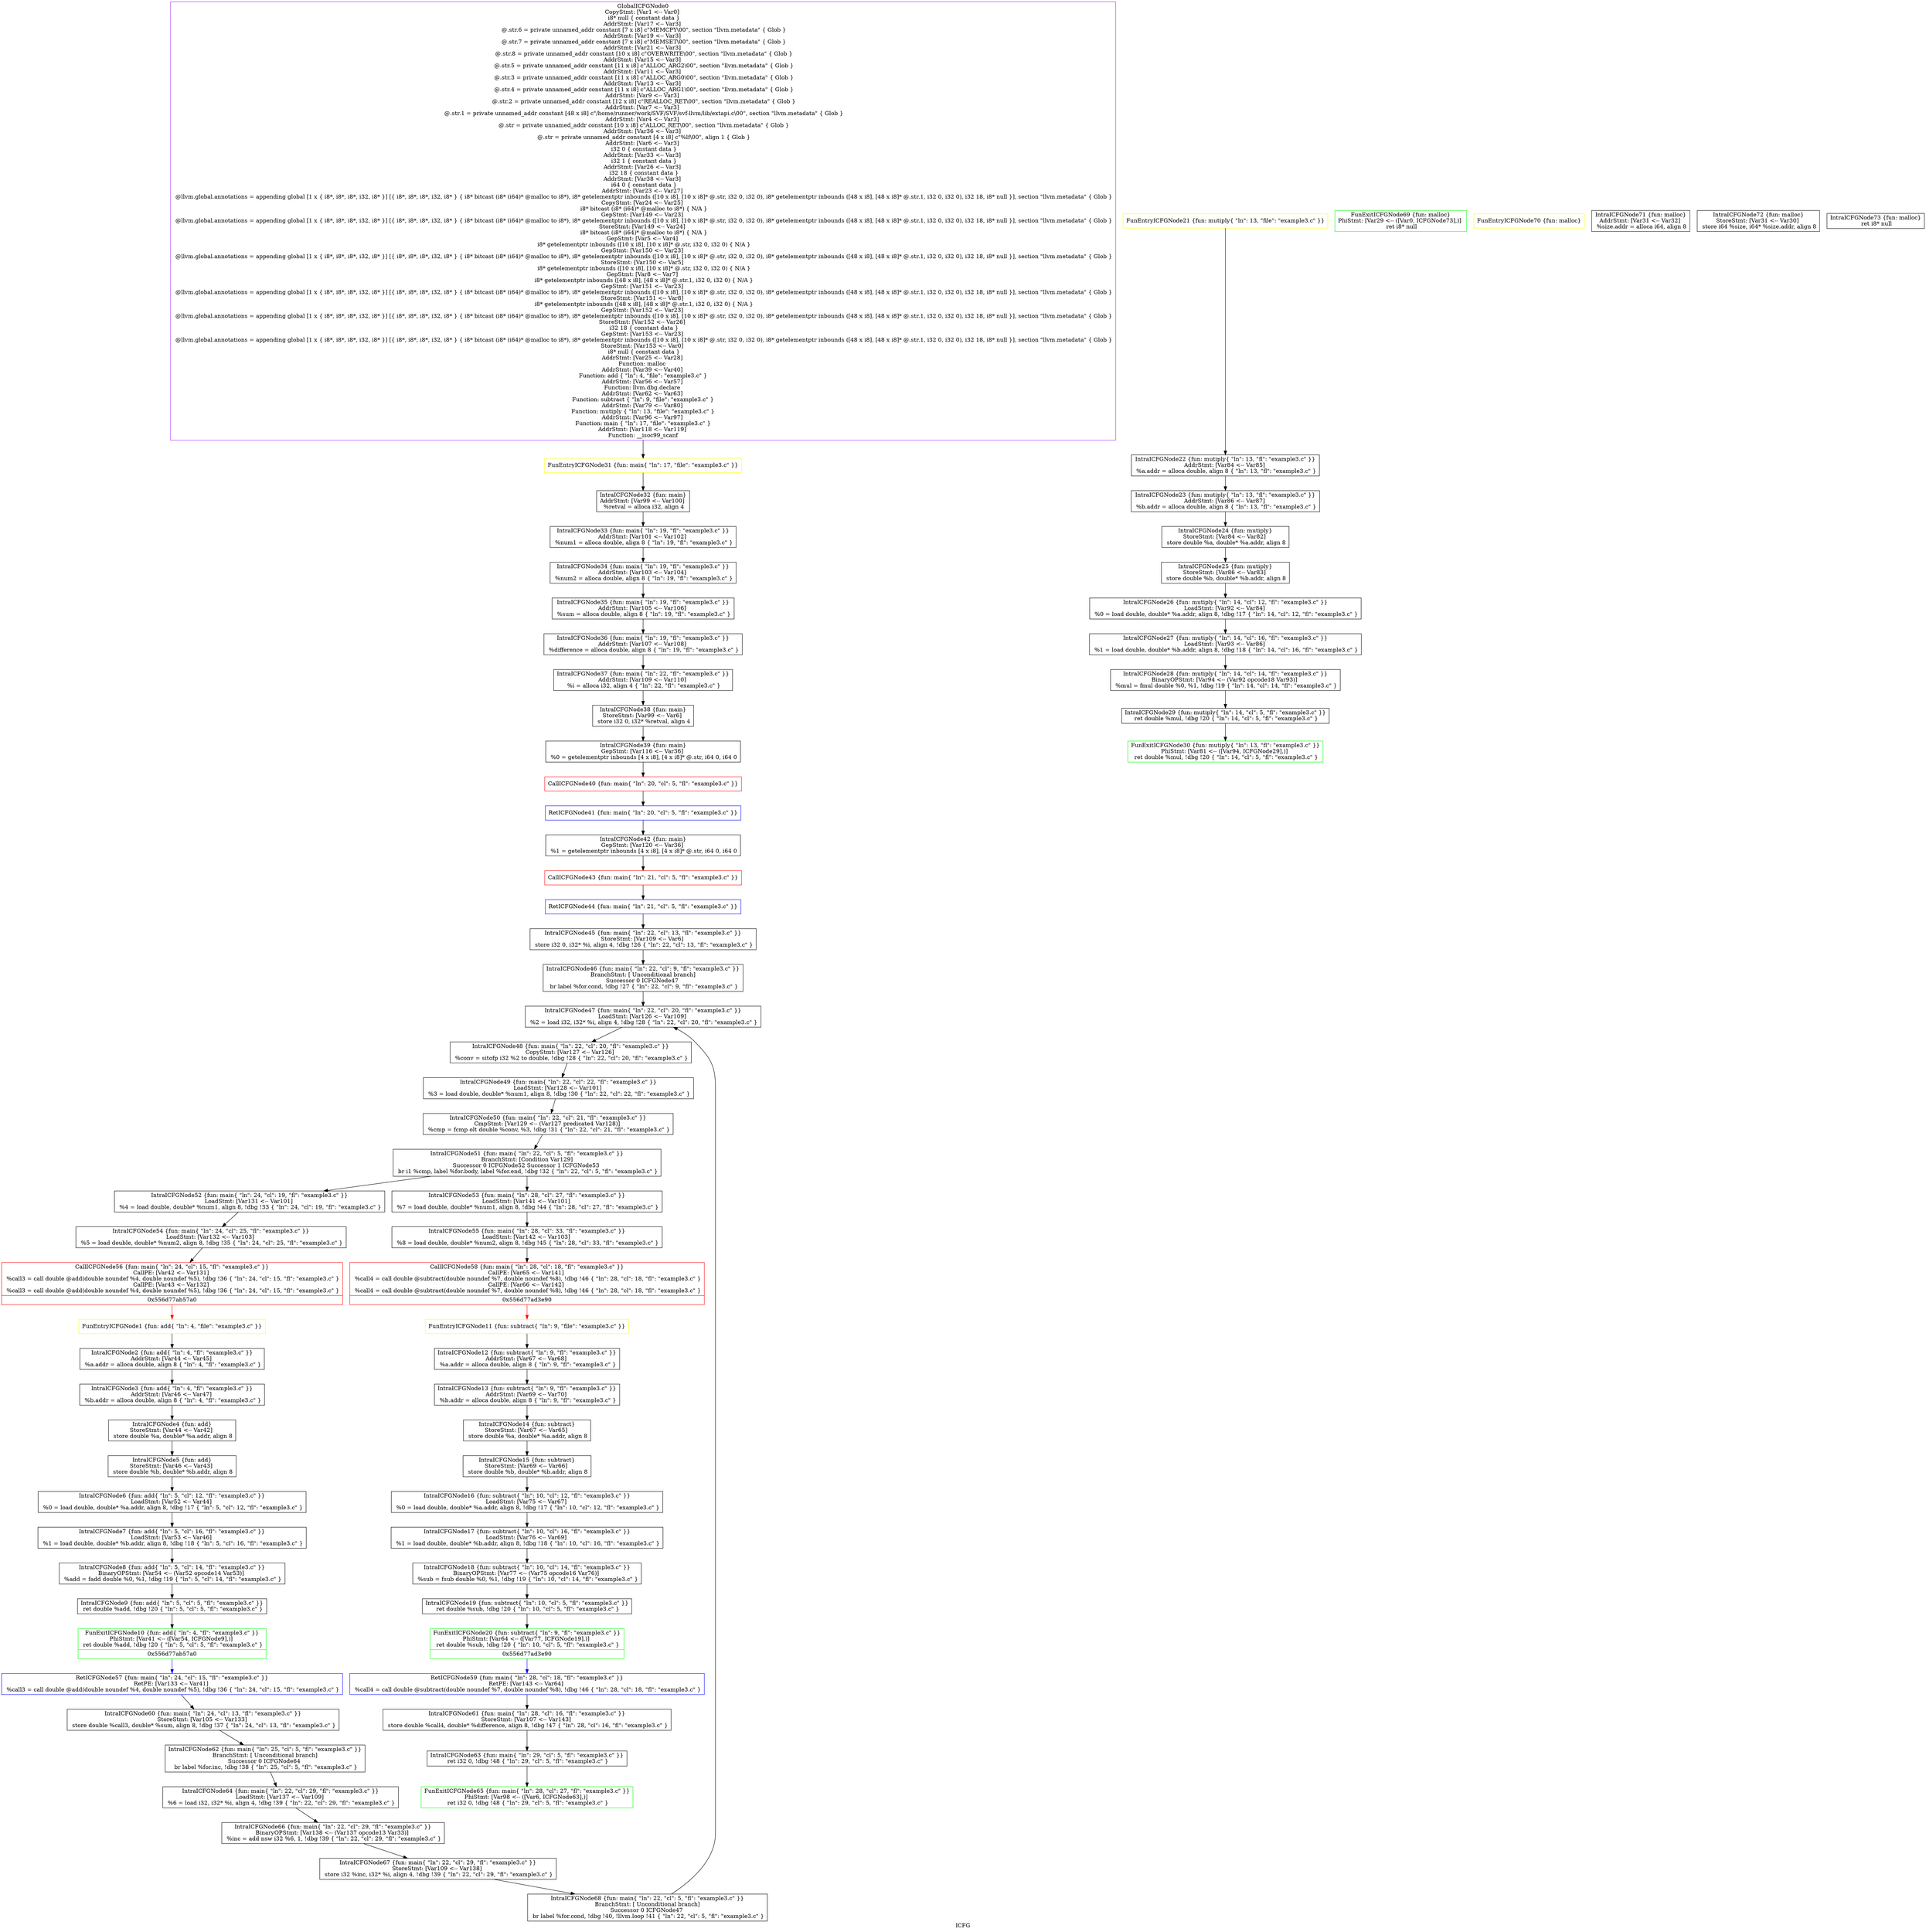 digraph "ICFG" {
	label="ICFG";

	Node0x556d77ae4b50 [shape=record,color=purple,label="{GlobalICFGNode0\nCopyStmt: [Var1 \<-- Var0]  \n i8* null \{ constant data \}\nAddrStmt: [Var17 \<-- Var3]  \n @.str.6 = private unnamed_addr constant [7 x i8] c\"MEMCPY\\00\", section \"llvm.metadata\" \{ Glob  \}\nAddrStmt: [Var19 \<-- Var3]  \n @.str.7 = private unnamed_addr constant [7 x i8] c\"MEMSET\\00\", section \"llvm.metadata\" \{ Glob  \}\nAddrStmt: [Var21 \<-- Var3]  \n @.str.8 = private unnamed_addr constant [10 x i8] c\"OVERWRITE\\00\", section \"llvm.metadata\" \{ Glob  \}\nAddrStmt: [Var15 \<-- Var3]  \n @.str.5 = private unnamed_addr constant [11 x i8] c\"ALLOC_ARG2\\00\", section \"llvm.metadata\" \{ Glob  \}\nAddrStmt: [Var11 \<-- Var3]  \n @.str.3 = private unnamed_addr constant [11 x i8] c\"ALLOC_ARG0\\00\", section \"llvm.metadata\" \{ Glob  \}\nAddrStmt: [Var13 \<-- Var3]  \n @.str.4 = private unnamed_addr constant [11 x i8] c\"ALLOC_ARG1\\00\", section \"llvm.metadata\" \{ Glob  \}\nAddrStmt: [Var9 \<-- Var3]  \n @.str.2 = private unnamed_addr constant [12 x i8] c\"REALLOC_RET\\00\", section \"llvm.metadata\" \{ Glob  \}\nAddrStmt: [Var7 \<-- Var3]  \n @.str.1 = private unnamed_addr constant [48 x i8] c\"/home/runner/work/SVF/SVF/svf-llvm/lib/extapi.c\\00\", section \"llvm.metadata\" \{ Glob  \}\nAddrStmt: [Var4 \<-- Var3]  \n @.str = private unnamed_addr constant [10 x i8] c\"ALLOC_RET\\00\", section \"llvm.metadata\" \{ Glob  \}\nAddrStmt: [Var36 \<-- Var3]  \n @.str = private unnamed_addr constant [4 x i8] c\"%lf\\00\", align 1 \{ Glob  \}\nAddrStmt: [Var6 \<-- Var3]  \n i32 0 \{ constant data \}\nAddrStmt: [Var33 \<-- Var3]  \n i32 1 \{ constant data \}\nAddrStmt: [Var26 \<-- Var3]  \n i32 18 \{ constant data \}\nAddrStmt: [Var38 \<-- Var3]  \n i64 0 \{ constant data \}\nAddrStmt: [Var23 \<-- Var27]  \n @llvm.global.annotations = appending global [1 x \{ i8*, i8*, i8*, i32, i8* \}] [\{ i8*, i8*, i8*, i32, i8* \} \{ i8* bitcast (i8* (i64)* @malloc to i8*), i8* getelementptr inbounds ([10 x i8], [10 x i8]* @.str, i32 0, i32 0), i8* getelementptr inbounds ([48 x i8], [48 x i8]* @.str.1, i32 0, i32 0), i32 18, i8* null \}], section \"llvm.metadata\" \{ Glob  \}\nCopyStmt: [Var24 \<-- Var25]  \n i8* bitcast (i8* (i64)* @malloc to i8*) \{ N/A \}\nGepStmt: [Var149 \<-- Var23]  \n @llvm.global.annotations = appending global [1 x \{ i8*, i8*, i8*, i32, i8* \}] [\{ i8*, i8*, i8*, i32, i8* \} \{ i8* bitcast (i8* (i64)* @malloc to i8*), i8* getelementptr inbounds ([10 x i8], [10 x i8]* @.str, i32 0, i32 0), i8* getelementptr inbounds ([48 x i8], [48 x i8]* @.str.1, i32 0, i32 0), i32 18, i8* null \}], section \"llvm.metadata\" \{ Glob  \}\nStoreStmt: [Var149 \<-- Var24]  \n i8* bitcast (i8* (i64)* @malloc to i8*) \{ N/A \}\nGepStmt: [Var5 \<-- Var4]  \n i8* getelementptr inbounds ([10 x i8], [10 x i8]* @.str, i32 0, i32 0) \{ N/A \}\nGepStmt: [Var150 \<-- Var23]  \n @llvm.global.annotations = appending global [1 x \{ i8*, i8*, i8*, i32, i8* \}] [\{ i8*, i8*, i8*, i32, i8* \} \{ i8* bitcast (i8* (i64)* @malloc to i8*), i8* getelementptr inbounds ([10 x i8], [10 x i8]* @.str, i32 0, i32 0), i8* getelementptr inbounds ([48 x i8], [48 x i8]* @.str.1, i32 0, i32 0), i32 18, i8* null \}], section \"llvm.metadata\" \{ Glob  \}\nStoreStmt: [Var150 \<-- Var5]  \n i8* getelementptr inbounds ([10 x i8], [10 x i8]* @.str, i32 0, i32 0) \{ N/A \}\nGepStmt: [Var8 \<-- Var7]  \n i8* getelementptr inbounds ([48 x i8], [48 x i8]* @.str.1, i32 0, i32 0) \{ N/A \}\nGepStmt: [Var151 \<-- Var23]  \n @llvm.global.annotations = appending global [1 x \{ i8*, i8*, i8*, i32, i8* \}] [\{ i8*, i8*, i8*, i32, i8* \} \{ i8* bitcast (i8* (i64)* @malloc to i8*), i8* getelementptr inbounds ([10 x i8], [10 x i8]* @.str, i32 0, i32 0), i8* getelementptr inbounds ([48 x i8], [48 x i8]* @.str.1, i32 0, i32 0), i32 18, i8* null \}], section \"llvm.metadata\" \{ Glob  \}\nStoreStmt: [Var151 \<-- Var8]  \n i8* getelementptr inbounds ([48 x i8], [48 x i8]* @.str.1, i32 0, i32 0) \{ N/A \}\nGepStmt: [Var152 \<-- Var23]  \n @llvm.global.annotations = appending global [1 x \{ i8*, i8*, i8*, i32, i8* \}] [\{ i8*, i8*, i8*, i32, i8* \} \{ i8* bitcast (i8* (i64)* @malloc to i8*), i8* getelementptr inbounds ([10 x i8], [10 x i8]* @.str, i32 0, i32 0), i8* getelementptr inbounds ([48 x i8], [48 x i8]* @.str.1, i32 0, i32 0), i32 18, i8* null \}], section \"llvm.metadata\" \{ Glob  \}\nStoreStmt: [Var152 \<-- Var26]  \n i32 18 \{ constant data \}\nGepStmt: [Var153 \<-- Var23]  \n @llvm.global.annotations = appending global [1 x \{ i8*, i8*, i8*, i32, i8* \}] [\{ i8*, i8*, i8*, i32, i8* \} \{ i8* bitcast (i8* (i64)* @malloc to i8*), i8* getelementptr inbounds ([10 x i8], [10 x i8]* @.str, i32 0, i32 0), i8* getelementptr inbounds ([48 x i8], [48 x i8]* @.str.1, i32 0, i32 0), i32 18, i8* null \}], section \"llvm.metadata\" \{ Glob  \}\nStoreStmt: [Var153 \<-- Var0]  \n i8* null \{ constant data \}\nAddrStmt: [Var25 \<-- Var28]  \nFunction: malloc \nAddrStmt: [Var39 \<-- Var40]  \nFunction: add \{ \"ln\": 4, \"file\": \"example3.c\" \}\nAddrStmt: [Var56 \<-- Var57]  \nFunction: llvm.dbg.declare \nAddrStmt: [Var62 \<-- Var63]  \nFunction: subtract \{ \"ln\": 9, \"file\": \"example3.c\" \}\nAddrStmt: [Var79 \<-- Var80]  \nFunction: mutiply \{ \"ln\": 13, \"file\": \"example3.c\" \}\nAddrStmt: [Var96 \<-- Var97]  \nFunction: main \{ \"ln\": 17, \"file\": \"example3.c\" \}\nAddrStmt: [Var118 \<-- Var119]  \nFunction: __isoc99_scanf }"];
	Node0x556d77ae4b50 -> Node0x556d77ae2aa0[style=solid];
	Node0x556d77aad410 [shape=record,color=yellow,label="{FunEntryICFGNode1 \{fun: add\{ \"ln\": 4, \"file\": \"example3.c\" \}\}}"];
	Node0x556d77aad410 -> Node0x556d77ae4cc0[style=solid];
	Node0x556d77ae4cc0 [shape=record,color=black,label="{IntraICFGNode2 \{fun: add\{ \"ln\": 4, \"fl\": \"example3.c\" \}\}\nAddrStmt: [Var44 \<-- Var45]  \n   %a.addr = alloca double, align 8 \{ \"ln\": 4, \"fl\": \"example3.c\" \}}"];
	Node0x556d77ae4cc0 -> Node0x556d77ae4fc0[style=solid];
	Node0x556d77ae4fc0 [shape=record,color=black,label="{IntraICFGNode3 \{fun: add\{ \"ln\": 4, \"fl\": \"example3.c\" \}\}\nAddrStmt: [Var46 \<-- Var47]  \n   %b.addr = alloca double, align 8 \{ \"ln\": 4, \"fl\": \"example3.c\" \}}"];
	Node0x556d77ae4fc0 -> Node0x556d77af48f0[style=solid];
	Node0x556d77af48f0 [shape=record,color=black,label="{IntraICFGNode4 \{fun: add\}\nStoreStmt: [Var44 \<-- Var42]  \n   store double %a, double* %a.addr, align 8 }"];
	Node0x556d77af48f0 -> Node0x556d77af4aa0[style=solid];
	Node0x556d77af4aa0 [shape=record,color=black,label="{IntraICFGNode5 \{fun: add\}\nStoreStmt: [Var46 \<-- Var43]  \n   store double %b, double* %b.addr, align 8 }"];
	Node0x556d77af4aa0 -> Node0x556d77af4c80[style=solid];
	Node0x556d77af4c80 [shape=record,color=black,label="{IntraICFGNode6 \{fun: add\{ \"ln\": 5, \"cl\": 12, \"fl\": \"example3.c\" \}\}\nLoadStmt: [Var52 \<-- Var44]  \n   %0 = load double, double* %a.addr, align 8, !dbg !17 \{ \"ln\": 5, \"cl\": 12, \"fl\": \"example3.c\" \}}"];
	Node0x556d77af4c80 -> Node0x556d77af4e60[style=solid];
	Node0x556d77af4e60 [shape=record,color=black,label="{IntraICFGNode7 \{fun: add\{ \"ln\": 5, \"cl\": 16, \"fl\": \"example3.c\" \}\}\nLoadStmt: [Var53 \<-- Var46]  \n   %1 = load double, double* %b.addr, align 8, !dbg !18 \{ \"ln\": 5, \"cl\": 16, \"fl\": \"example3.c\" \}}"];
	Node0x556d77af4e60 -> Node0x556d77ad8370[style=solid];
	Node0x556d77ad8370 [shape=record,color=black,label="{IntraICFGNode8 \{fun: add\{ \"ln\": 5, \"cl\": 14, \"fl\": \"example3.c\" \}\}\nBinaryOPStmt: [Var54 \<-- (Var52 opcode14 Var53)]  \n   %add = fadd double %0, %1, !dbg !19 \{ \"ln\": 5, \"cl\": 14, \"fl\": \"example3.c\" \}}"];
	Node0x556d77ad8370 -> Node0x556d77ad8570[style=solid];
	Node0x556d77ad8570 [shape=record,color=black,label="{IntraICFGNode9 \{fun: add\{ \"ln\": 5, \"cl\": 5, \"fl\": \"example3.c\" \}\}\n   ret double %add, !dbg !20 \{ \"ln\": 5, \"cl\": 5, \"fl\": \"example3.c\" \}}"];
	Node0x556d77ad8570 -> Node0x556d77ad8770[style=solid];
	Node0x556d77ad8770 [shape=record,color=green,label="{FunExitICFGNode10 \{fun: add\{ \"ln\": 4, \"fl\": \"example3.c\" \}\}\nPhiStmt: [Var41 \<-- ([Var54, ICFGNode9],)]  \n   ret double %add, !dbg !20 \{ \"ln\": 5, \"cl\": 5, \"fl\": \"example3.c\" \}|{<s0>0x556d77ab57a0}}"];
	Node0x556d77ad8770:s0 -> Node0x556d77ac0210[style=solid,color=blue];
	Node0x556d77aac5e0 [shape=record,color=yellow,label="{FunEntryICFGNode11 \{fun: subtract\{ \"ln\": 9, \"file\": \"example3.c\" \}\}}"];
	Node0x556d77aac5e0 -> Node0x556d77af50c0[style=solid];
	Node0x556d77af50c0 [shape=record,color=black,label="{IntraICFGNode12 \{fun: subtract\{ \"ln\": 9, \"fl\": \"example3.c\" \}\}\nAddrStmt: [Var67 \<-- Var68]  \n   %a.addr = alloca double, align 8 \{ \"ln\": 9, \"fl\": \"example3.c\" \}}"];
	Node0x556d77af50c0 -> Node0x556d77af52a0[style=solid];
	Node0x556d77af52a0 [shape=record,color=black,label="{IntraICFGNode13 \{fun: subtract\{ \"ln\": 9, \"fl\": \"example3.c\" \}\}\nAddrStmt: [Var69 \<-- Var70]  \n   %b.addr = alloca double, align 8 \{ \"ln\": 9, \"fl\": \"example3.c\" \}}"];
	Node0x556d77af52a0 -> Node0x556d77af5480[style=solid];
	Node0x556d77af5480 [shape=record,color=black,label="{IntraICFGNode14 \{fun: subtract\}\nStoreStmt: [Var67 \<-- Var65]  \n   store double %a, double* %a.addr, align 8 }"];
	Node0x556d77af5480 -> Node0x556d77af5660[style=solid];
	Node0x556d77af5660 [shape=record,color=black,label="{IntraICFGNode15 \{fun: subtract\}\nStoreStmt: [Var69 \<-- Var66]  \n   store double %b, double* %b.addr, align 8 }"];
	Node0x556d77af5660 -> Node0x556d77af58b0[style=solid];
	Node0x556d77af58b0 [shape=record,color=black,label="{IntraICFGNode16 \{fun: subtract\{ \"ln\": 10, \"cl\": 12, \"fl\": \"example3.c\" \}\}\nLoadStmt: [Var75 \<-- Var67]  \n   %0 = load double, double* %a.addr, align 8, !dbg !17 \{ \"ln\": 10, \"cl\": 12, \"fl\": \"example3.c\" \}}"];
	Node0x556d77af58b0 -> Node0x556d77af5a90[style=solid];
	Node0x556d77af5a90 [shape=record,color=black,label="{IntraICFGNode17 \{fun: subtract\{ \"ln\": 10, \"cl\": 16, \"fl\": \"example3.c\" \}\}\nLoadStmt: [Var76 \<-- Var69]  \n   %1 = load double, double* %b.addr, align 8, !dbg !18 \{ \"ln\": 10, \"cl\": 16, \"fl\": \"example3.c\" \}}"];
	Node0x556d77af5a90 -> Node0x556d77af5c70[style=solid];
	Node0x556d77af5c70 [shape=record,color=black,label="{IntraICFGNode18 \{fun: subtract\{ \"ln\": 10, \"cl\": 14, \"fl\": \"example3.c\" \}\}\nBinaryOPStmt: [Var77 \<-- (Var75 opcode16 Var76)]  \n   %sub = fsub double %0, %1, !dbg !19 \{ \"ln\": 10, \"cl\": 14, \"fl\": \"example3.c\" \}}"];
	Node0x556d77af5c70 -> Node0x556d77af5e50[style=solid];
	Node0x556d77af5e50 [shape=record,color=black,label="{IntraICFGNode19 \{fun: subtract\{ \"ln\": 10, \"cl\": 5, \"fl\": \"example3.c\" \}\}\n   ret double %sub, !dbg !20 \{ \"ln\": 10, \"cl\": 5, \"fl\": \"example3.c\" \}}"];
	Node0x556d77af5e50 -> Node0x556d77b131a0[style=solid];
	Node0x556d77b131a0 [shape=record,color=green,label="{FunExitICFGNode20 \{fun: subtract\{ \"ln\": 9, \"fl\": \"example3.c\" \}\}\nPhiStmt: [Var64 \<-- ([Var77, ICFGNode19],)]  \n   ret double %sub, !dbg !20 \{ \"ln\": 10, \"cl\": 5, \"fl\": \"example3.c\" \}|{<s0>0x556d77ad3e90}}"];
	Node0x556d77b131a0:s0 -> Node0x556d77b13ac0[style=solid,color=blue];
	Node0x556d77ae7cc0 [shape=record,color=yellow,label="{FunEntryICFGNode21 \{fun: mutiply\{ \"ln\": 13, \"file\": \"example3.c\" \}\}}"];
	Node0x556d77ae7cc0 -> Node0x556d77b133f0[style=solid];
	Node0x556d77b133f0 [shape=record,color=black,label="{IntraICFGNode22 \{fun: mutiply\{ \"ln\": 13, \"fl\": \"example3.c\" \}\}\nAddrStmt: [Var84 \<-- Var85]  \n   %a.addr = alloca double, align 8 \{ \"ln\": 13, \"fl\": \"example3.c\" \}}"];
	Node0x556d77b133f0 -> Node0x556d77b135d0[style=solid];
	Node0x556d77b135d0 [shape=record,color=black,label="{IntraICFGNode23 \{fun: mutiply\{ \"ln\": 13, \"fl\": \"example3.c\" \}\}\nAddrStmt: [Var86 \<-- Var87]  \n   %b.addr = alloca double, align 8 \{ \"ln\": 13, \"fl\": \"example3.c\" \}}"];
	Node0x556d77b135d0 -> Node0x556d77b137b0[style=solid];
	Node0x556d77b137b0 [shape=record,color=black,label="{IntraICFGNode24 \{fun: mutiply\}\nStoreStmt: [Var84 \<-- Var82]  \n   store double %a, double* %a.addr, align 8 }"];
	Node0x556d77b137b0 -> Node0x556d77b0d960[style=solid];
	Node0x556d77b0d960 [shape=record,color=black,label="{IntraICFGNode25 \{fun: mutiply\}\nStoreStmt: [Var86 \<-- Var83]  \n   store double %b, double* %b.addr, align 8 }"];
	Node0x556d77b0d960 -> Node0x556d77b0db40[style=solid];
	Node0x556d77b0db40 [shape=record,color=black,label="{IntraICFGNode26 \{fun: mutiply\{ \"ln\": 14, \"cl\": 12, \"fl\": \"example3.c\" \}\}\nLoadStmt: [Var92 \<-- Var84]  \n   %0 = load double, double* %a.addr, align 8, !dbg !17 \{ \"ln\": 14, \"cl\": 12, \"fl\": \"example3.c\" \}}"];
	Node0x556d77b0db40 -> Node0x556d77b0dd20[style=solid];
	Node0x556d77b0dd20 [shape=record,color=black,label="{IntraICFGNode27 \{fun: mutiply\{ \"ln\": 14, \"cl\": 16, \"fl\": \"example3.c\" \}\}\nLoadStmt: [Var93 \<-- Var86]  \n   %1 = load double, double* %b.addr, align 8, !dbg !18 \{ \"ln\": 14, \"cl\": 16, \"fl\": \"example3.c\" \}}"];
	Node0x556d77b0dd20 -> Node0x556d77b0df00[style=solid];
	Node0x556d77b0df00 [shape=record,color=black,label="{IntraICFGNode28 \{fun: mutiply\{ \"ln\": 14, \"cl\": 14, \"fl\": \"example3.c\" \}\}\nBinaryOPStmt: [Var94 \<-- (Var92 opcode18 Var93)]  \n   %mul = fmul double %0, %1, !dbg !19 \{ \"ln\": 14, \"cl\": 14, \"fl\": \"example3.c\" \}}"];
	Node0x556d77b0df00 -> Node0x556d77b0e0e0[style=solid];
	Node0x556d77b0e0e0 [shape=record,color=black,label="{IntraICFGNode29 \{fun: mutiply\{ \"ln\": 14, \"cl\": 5, \"fl\": \"example3.c\" \}\}\n   ret double %mul, !dbg !20 \{ \"ln\": 14, \"cl\": 5, \"fl\": \"example3.c\" \}}"];
	Node0x556d77b0e0e0 -> Node0x556d77adb8f0[style=solid];
	Node0x556d77adb8f0 [shape=record,color=green,label="{FunExitICFGNode30 \{fun: mutiply\{ \"ln\": 13, \"fl\": \"example3.c\" \}\}\nPhiStmt: [Var81 \<-- ([Var94, ICFGNode29],)]  \n   ret double %mul, !dbg !20 \{ \"ln\": 14, \"cl\": 5, \"fl\": \"example3.c\" \}}"];
	Node0x556d77ae2aa0 [shape=record,color=yellow,label="{FunEntryICFGNode31 \{fun: main\{ \"ln\": 17, \"file\": \"example3.c\" \}\}}"];
	Node0x556d77ae2aa0 -> Node0x556d77adbb40[style=solid];
	Node0x556d77adbb40 [shape=record,color=black,label="{IntraICFGNode32 \{fun: main\}\nAddrStmt: [Var99 \<-- Var100]  \n   %retval = alloca i32, align 4 }"];
	Node0x556d77adbb40 -> Node0x556d77adbd20[style=solid];
	Node0x556d77adbd20 [shape=record,color=black,label="{IntraICFGNode33 \{fun: main\{ \"ln\": 19, \"fl\": \"example3.c\" \}\}\nAddrStmt: [Var101 \<-- Var102]  \n   %num1 = alloca double, align 8 \{ \"ln\": 19, \"fl\": \"example3.c\" \}}"];
	Node0x556d77adbd20 -> Node0x556d77adbf00[style=solid];
	Node0x556d77adbf00 [shape=record,color=black,label="{IntraICFGNode34 \{fun: main\{ \"ln\": 19, \"fl\": \"example3.c\" \}\}\nAddrStmt: [Var103 \<-- Var104]  \n   %num2 = alloca double, align 8 \{ \"ln\": 19, \"fl\": \"example3.c\" \}}"];
	Node0x556d77adbf00 -> Node0x556d77ada0e0[style=solid];
	Node0x556d77ada0e0 [shape=record,color=black,label="{IntraICFGNode35 \{fun: main\{ \"ln\": 19, \"fl\": \"example3.c\" \}\}\nAddrStmt: [Var105 \<-- Var106]  \n   %sum = alloca double, align 8 \{ \"ln\": 19, \"fl\": \"example3.c\" \}}"];
	Node0x556d77ada0e0 -> Node0x556d77ada2c0[style=solid];
	Node0x556d77ada2c0 [shape=record,color=black,label="{IntraICFGNode36 \{fun: main\{ \"ln\": 19, \"fl\": \"example3.c\" \}\}\nAddrStmt: [Var107 \<-- Var108]  \n   %difference = alloca double, align 8 \{ \"ln\": 19, \"fl\": \"example3.c\" \}}"];
	Node0x556d77ada2c0 -> Node0x556d77ada4a0[style=solid];
	Node0x556d77ada4a0 [shape=record,color=black,label="{IntraICFGNode37 \{fun: main\{ \"ln\": 22, \"fl\": \"example3.c\" \}\}\nAddrStmt: [Var109 \<-- Var110]  \n   %i = alloca i32, align 4 \{ \"ln\": 22, \"fl\": \"example3.c\" \}}"];
	Node0x556d77ada4a0 -> Node0x556d77ada860[style=solid];
	Node0x556d77ada860 [shape=record,color=black,label="{IntraICFGNode38 \{fun: main\}\nStoreStmt: [Var99 \<-- Var6]  \n   store i32 0, i32* %retval, align 4 }"];
	Node0x556d77ada860 -> Node0x556d77adde30[style=solid];
	Node0x556d77adde30 [shape=record,color=black,label="{IntraICFGNode39 \{fun: main\}\nGepStmt: [Var116 \<-- Var36]  \n   %0 = getelementptr inbounds [4 x i8], [4 x i8]* @.str, i64 0, i64 0 }"];
	Node0x556d77adde30 -> Node0x556d77aac2b0[style=solid];
	Node0x556d77aac2b0 [shape=record,color=red,label="{CallICFGNode40 \{fun: main\{ \"ln\": 20, \"cl\": 5, \"fl\": \"example3.c\" \}\}}"];
	Node0x556d77aac2b0 -> Node0x556d77aada00[style=solid];
	Node0x556d77aada00 [shape=record,color=blue,label="{RetICFGNode41 \{fun: main\{ \"ln\": 20, \"cl\": 5, \"fl\": \"example3.c\" \}\}}"];
	Node0x556d77aada00 -> Node0x556d77ade2a0[style=solid];
	Node0x556d77ade2a0 [shape=record,color=black,label="{IntraICFGNode42 \{fun: main\}\nGepStmt: [Var120 \<-- Var36]  \n   %1 = getelementptr inbounds [4 x i8], [4 x i8]* @.str, i64 0, i64 0 }"];
	Node0x556d77ade2a0 -> Node0x556d77ad5530[style=solid];
	Node0x556d77ad5530 [shape=record,color=red,label="{CallICFGNode43 \{fun: main\{ \"ln\": 21, \"cl\": 5, \"fl\": \"example3.c\" \}\}}"];
	Node0x556d77ad5530 -> Node0x556d77ab0390[style=solid];
	Node0x556d77ab0390 [shape=record,color=blue,label="{RetICFGNode44 \{fun: main\{ \"ln\": 21, \"cl\": 5, \"fl\": \"example3.c\" \}\}}"];
	Node0x556d77ab0390 -> Node0x556d77ade6a0[style=solid];
	Node0x556d77ade6a0 [shape=record,color=black,label="{IntraICFGNode45 \{fun: main\{ \"ln\": 22, \"cl\": 13, \"fl\": \"example3.c\" \}\}\nStoreStmt: [Var109 \<-- Var6]  \n   store i32 0, i32* %i, align 4, !dbg !26 \{ \"ln\": 22, \"cl\": 13, \"fl\": \"example3.c\" \}}"];
	Node0x556d77ade6a0 -> Node0x556d77ae5120[style=solid];
	Node0x556d77ae5120 [shape=record,color=black,label="{IntraICFGNode46 \{fun: main\{ \"ln\": 22, \"cl\": 9, \"fl\": \"example3.c\" \}\}\nBranchStmt: [ Unconditional branch]\nSuccessor 0 ICFGNode47   \n   br label %for.cond, !dbg !27 \{ \"ln\": 22, \"cl\": 9, \"fl\": \"example3.c\" \}}"];
	Node0x556d77ae5120 -> Node0x556d77ae5320[style=solid];
	Node0x556d77ae5320 [shape=record,color=black,label="{IntraICFGNode47 \{fun: main\{ \"ln\": 22, \"cl\": 20, \"fl\": \"example3.c\" \}\}\nLoadStmt: [Var126 \<-- Var109]  \n   %2 = load i32, i32* %i, align 4, !dbg !28 \{ \"ln\": 22, \"cl\": 20, \"fl\": \"example3.c\" \}}"];
	Node0x556d77ae5320 -> Node0x556d77ae5610[style=solid];
	Node0x556d77ae5610 [shape=record,color=black,label="{IntraICFGNode48 \{fun: main\{ \"ln\": 22, \"cl\": 20, \"fl\": \"example3.c\" \}\}\nCopyStmt: [Var127 \<-- Var126]  \n   %conv = sitofp i32 %2 to double, !dbg !28 \{ \"ln\": 22, \"cl\": 20, \"fl\": \"example3.c\" \}}"];
	Node0x556d77ae5610 -> Node0x556d77ae5810[style=solid];
	Node0x556d77ae5810 [shape=record,color=black,label="{IntraICFGNode49 \{fun: main\{ \"ln\": 22, \"cl\": 22, \"fl\": \"example3.c\" \}\}\nLoadStmt: [Var128 \<-- Var101]  \n   %3 = load double, double* %num1, align 8, !dbg !30 \{ \"ln\": 22, \"cl\": 22, \"fl\": \"example3.c\" \}}"];
	Node0x556d77ae5810 -> Node0x556d77ae5a10[style=solid];
	Node0x556d77ae5a10 [shape=record,color=black,label="{IntraICFGNode50 \{fun: main\{ \"ln\": 22, \"cl\": 21, \"fl\": \"example3.c\" \}\}\nCmpStmt: [Var129 \<-- (Var127 predicate4 Var128)]  \n   %cmp = fcmp olt double %conv, %3, !dbg !31 \{ \"ln\": 22, \"cl\": 21, \"fl\": \"example3.c\" \}}"];
	Node0x556d77ae5a10 -> Node0x556d77af85a0[style=solid];
	Node0x556d77af85a0 [shape=record,color=black,label="{IntraICFGNode51 \{fun: main\{ \"ln\": 22, \"cl\": 5, \"fl\": \"example3.c\" \}\}\nBranchStmt: [Condition Var129]\nSuccessor 0 ICFGNode52   Successor 1 ICFGNode53   \n   br i1 %cmp, label %for.body, label %for.end, !dbg !32 \{ \"ln\": 22, \"cl\": 5, \"fl\": \"example3.c\" \}}"];
	Node0x556d77af85a0 -> Node0x556d77af87c0[style=solid];
	Node0x556d77af85a0 -> Node0x556d77af89a0[style=solid];
	Node0x556d77af87c0 [shape=record,color=black,label="{IntraICFGNode52 \{fun: main\{ \"ln\": 24, \"cl\": 19, \"fl\": \"example3.c\" \}\}\nLoadStmt: [Var131 \<-- Var101]  \n   %4 = load double, double* %num1, align 8, !dbg !33 \{ \"ln\": 24, \"cl\": 19, \"fl\": \"example3.c\" \}}"];
	Node0x556d77af87c0 -> Node0x556d77af8ba0[style=solid];
	Node0x556d77af89a0 [shape=record,color=black,label="{IntraICFGNode53 \{fun: main\{ \"ln\": 28, \"cl\": 27, \"fl\": \"example3.c\" \}\}\nLoadStmt: [Var141 \<-- Var101]  \n   %7 = load double, double* %num1, align 8, !dbg !44 \{ \"ln\": 28, \"cl\": 27, \"fl\": \"example3.c\" \}}"];
	Node0x556d77af89a0 -> Node0x556d77af8da0[style=solid];
	Node0x556d77af8ba0 [shape=record,color=black,label="{IntraICFGNode54 \{fun: main\{ \"ln\": 24, \"cl\": 25, \"fl\": \"example3.c\" \}\}\nLoadStmt: [Var132 \<-- Var103]  \n   %5 = load double, double* %num2, align 8, !dbg !35 \{ \"ln\": 24, \"cl\": 25, \"fl\": \"example3.c\" \}}"];
	Node0x556d77af8ba0 -> Node0x556d77af8fa0[style=solid];
	Node0x556d77af8da0 [shape=record,color=black,label="{IntraICFGNode55 \{fun: main\{ \"ln\": 28, \"cl\": 33, \"fl\": \"example3.c\" \}\}\nLoadStmt: [Var142 \<-- Var103]  \n   %8 = load double, double* %num2, align 8, !dbg !45 \{ \"ln\": 28, \"cl\": 33, \"fl\": \"example3.c\" \}}"];
	Node0x556d77af8da0 -> Node0x556d77b13960[style=solid];
	Node0x556d77af8fa0 [shape=record,color=red,label="{CallICFGNode56 \{fun: main\{ \"ln\": 24, \"cl\": 15, \"fl\": \"example3.c\" \}\}\nCallPE: [Var42 \<-- Var131]  \n   %call3 = call double @add(double noundef %4, double noundef %5), !dbg !36 \{ \"ln\": 24, \"cl\": 15, \"fl\": \"example3.c\" \}\nCallPE: [Var43 \<-- Var132]  \n   %call3 = call double @add(double noundef %4, double noundef %5), !dbg !36 \{ \"ln\": 24, \"cl\": 15, \"fl\": \"example3.c\" \}|{<s0>0x556d77ab57a0}}"];
	Node0x556d77af8fa0:s0 -> Node0x556d77aad410[style=solid,color=red];
	Node0x556d77ac0210 [shape=record,color=blue,label="{RetICFGNode57 \{fun: main\{ \"ln\": 24, \"cl\": 15, \"fl\": \"example3.c\" \}\}\nRetPE: [Var133 \<-- Var41]  \n   %call3 = call double @add(double noundef %4, double noundef %5), !dbg !36 \{ \"ln\": 24, \"cl\": 15, \"fl\": \"example3.c\" \}}"];
	Node0x556d77ac0210 -> Node0x556d77b13e20[style=solid];
	Node0x556d77b13960 [shape=record,color=red,label="{CallICFGNode58 \{fun: main\{ \"ln\": 28, \"cl\": 18, \"fl\": \"example3.c\" \}\}\nCallPE: [Var65 \<-- Var141]  \n   %call4 = call double @subtract(double noundef %7, double noundef %8), !dbg !46 \{ \"ln\": 28, \"cl\": 18, \"fl\": \"example3.c\" \}\nCallPE: [Var66 \<-- Var142]  \n   %call4 = call double @subtract(double noundef %7, double noundef %8), !dbg !46 \{ \"ln\": 28, \"cl\": 18, \"fl\": \"example3.c\" \}|{<s0>0x556d77ad3e90}}"];
	Node0x556d77b13960:s0 -> Node0x556d77aac5e0[style=solid,color=red];
	Node0x556d77b13ac0 [shape=record,color=blue,label="{RetICFGNode59 \{fun: main\{ \"ln\": 28, \"cl\": 18, \"fl\": \"example3.c\" \}\}\nRetPE: [Var143 \<-- Var64]  \n   %call4 = call double @subtract(double noundef %7, double noundef %8), !dbg !46 \{ \"ln\": 28, \"cl\": 18, \"fl\": \"example3.c\" \}}"];
	Node0x556d77b13ac0 -> Node0x556d77b14020[style=solid];
	Node0x556d77b13e20 [shape=record,color=black,label="{IntraICFGNode60 \{fun: main\{ \"ln\": 24, \"cl\": 13, \"fl\": \"example3.c\" \}\}\nStoreStmt: [Var105 \<-- Var133]  \n   store double %call3, double* %sum, align 8, !dbg !37 \{ \"ln\": 24, \"cl\": 13, \"fl\": \"example3.c\" \}}"];
	Node0x556d77b13e20 -> Node0x556d77b14220[style=solid];
	Node0x556d77b14020 [shape=record,color=black,label="{IntraICFGNode61 \{fun: main\{ \"ln\": 28, \"cl\": 16, \"fl\": \"example3.c\" \}\}\nStoreStmt: [Var107 \<-- Var143]  \n   store double %call4, double* %difference, align 8, !dbg !47 \{ \"ln\": 28, \"cl\": 16, \"fl\": \"example3.c\" \}}"];
	Node0x556d77b14020 -> Node0x556d77b14420[style=solid];
	Node0x556d77b14220 [shape=record,color=black,label="{IntraICFGNode62 \{fun: main\{ \"ln\": 25, \"cl\": 5, \"fl\": \"example3.c\" \}\}\nBranchStmt: [ Unconditional branch]\nSuccessor 0 ICFGNode64   \n   br label %for.inc, !dbg !38 \{ \"ln\": 25, \"cl\": 5, \"fl\": \"example3.c\" \}}"];
	Node0x556d77b14220 -> Node0x556d77b14620[style=solid];
	Node0x556d77b14420 [shape=record,color=black,label="{IntraICFGNode63 \{fun: main\{ \"ln\": 29, \"cl\": 5, \"fl\": \"example3.c\" \}\}\n   ret i32 0, !dbg !48 \{ \"ln\": 29, \"cl\": 5, \"fl\": \"example3.c\" \}}"];
	Node0x556d77b14420 -> Node0x556d77b14820[style=solid];
	Node0x556d77b14620 [shape=record,color=black,label="{IntraICFGNode64 \{fun: main\{ \"ln\": 22, \"cl\": 29, \"fl\": \"example3.c\" \}\}\nLoadStmt: [Var137 \<-- Var109]  \n   %6 = load i32, i32* %i, align 4, !dbg !39 \{ \"ln\": 22, \"cl\": 29, \"fl\": \"example3.c\" \}}"];
	Node0x556d77b14620 -> Node0x556d77ae6a60[style=solid];
	Node0x556d77b14820 [shape=record,color=green,label="{FunExitICFGNode65 \{fun: main\{ \"ln\": 28, \"cl\": 27, \"fl\": \"example3.c\" \}\}\nPhiStmt: [Var98 \<-- ([Var6, ICFGNode63],)]  \n   ret i32 0, !dbg !48 \{ \"ln\": 29, \"cl\": 5, \"fl\": \"example3.c\" \}}"];
	Node0x556d77ae6a60 [shape=record,color=black,label="{IntraICFGNode66 \{fun: main\{ \"ln\": 22, \"cl\": 29, \"fl\": \"example3.c\" \}\}\nBinaryOPStmt: [Var138 \<-- (Var137 opcode13 Var33)]  \n   %inc = add nsw i32 %6, 1, !dbg !39 \{ \"ln\": 22, \"cl\": 29, \"fl\": \"example3.c\" \}}"];
	Node0x556d77ae6a60 -> Node0x556d77ae6e40[style=solid];
	Node0x556d77ae6e40 [shape=record,color=black,label="{IntraICFGNode67 \{fun: main\{ \"ln\": 22, \"cl\": 29, \"fl\": \"example3.c\" \}\}\nStoreStmt: [Var109 \<-- Var138]  \n   store i32 %inc, i32* %i, align 4, !dbg !39 \{ \"ln\": 22, \"cl\": 29, \"fl\": \"example3.c\" \}}"];
	Node0x556d77ae6e40 -> Node0x556d77ae7040[style=solid];
	Node0x556d77ae7040 [shape=record,color=black,label="{IntraICFGNode68 \{fun: main\{ \"ln\": 22, \"cl\": 5, \"fl\": \"example3.c\" \}\}\nBranchStmt: [ Unconditional branch]\nSuccessor 0 ICFGNode47   \n   br label %for.cond, !dbg !40, !llvm.loop !41 \{ \"ln\": 22, \"cl\": 5, \"fl\": \"example3.c\" \}}"];
	Node0x556d77ae7040 -> Node0x556d77ae5320[style=solid];
	Node0x556d77b18e80 [shape=record,color=green,label="{FunExitICFGNode69 \{fun: malloc\}\nPhiStmt: [Var29 \<-- ([Var0, ICFGNode73],)]  \n   ret i8* null }"];
	Node0x556d77b19060 [shape=record,color=yellow,label="{FunEntryICFGNode70 \{fun: malloc\}}"];
	Node0x556d77b19630 [shape=record,color=black,label="{IntraICFGNode71 \{fun: malloc\}\nAddrStmt: [Var31 \<-- Var32]  \n   %size.addr = alloca i64, align 8 }"];
	Node0x556d77b19850 [shape=record,color=black,label="{IntraICFGNode72 \{fun: malloc\}\nStoreStmt: [Var31 \<-- Var30]  \n   store i64 %size, i64* %size.addr, align 8 }"];
	Node0x556d77b19d30 [shape=record,color=black,label="{IntraICFGNode73 \{fun: malloc\}\n   ret i8* null }"];
}
